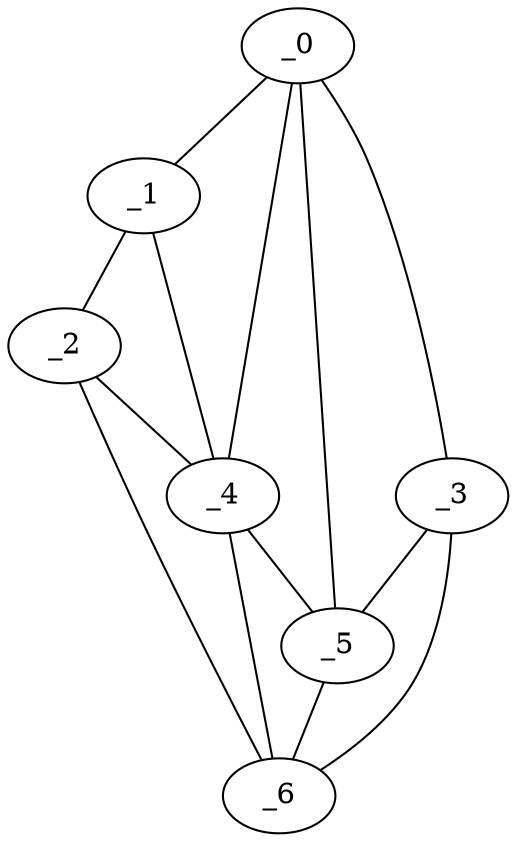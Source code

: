 graph "obj4__15.gxl" {
	_0	 [x=67,
		y=48];
	_1	 [x=74,
		y=31];
	_0 -- _1	 [valence=1];
	_3	 [x=91,
		y=52];
	_0 -- _3	 [valence=1];
	_4	 [x=93,
		y=42];
	_0 -- _4	 [valence=2];
	_5	 [x=93,
		y=46];
	_0 -- _5	 [valence=2];
	_2	 [x=84,
		y=28];
	_1 -- _2	 [valence=1];
	_1 -- _4	 [valence=2];
	_2 -- _4	 [valence=2];
	_6	 [x=97,
		y=41];
	_2 -- _6	 [valence=1];
	_3 -- _5	 [valence=2];
	_3 -- _6	 [valence=1];
	_4 -- _5	 [valence=2];
	_4 -- _6	 [valence=1];
	_5 -- _6	 [valence=2];
}
